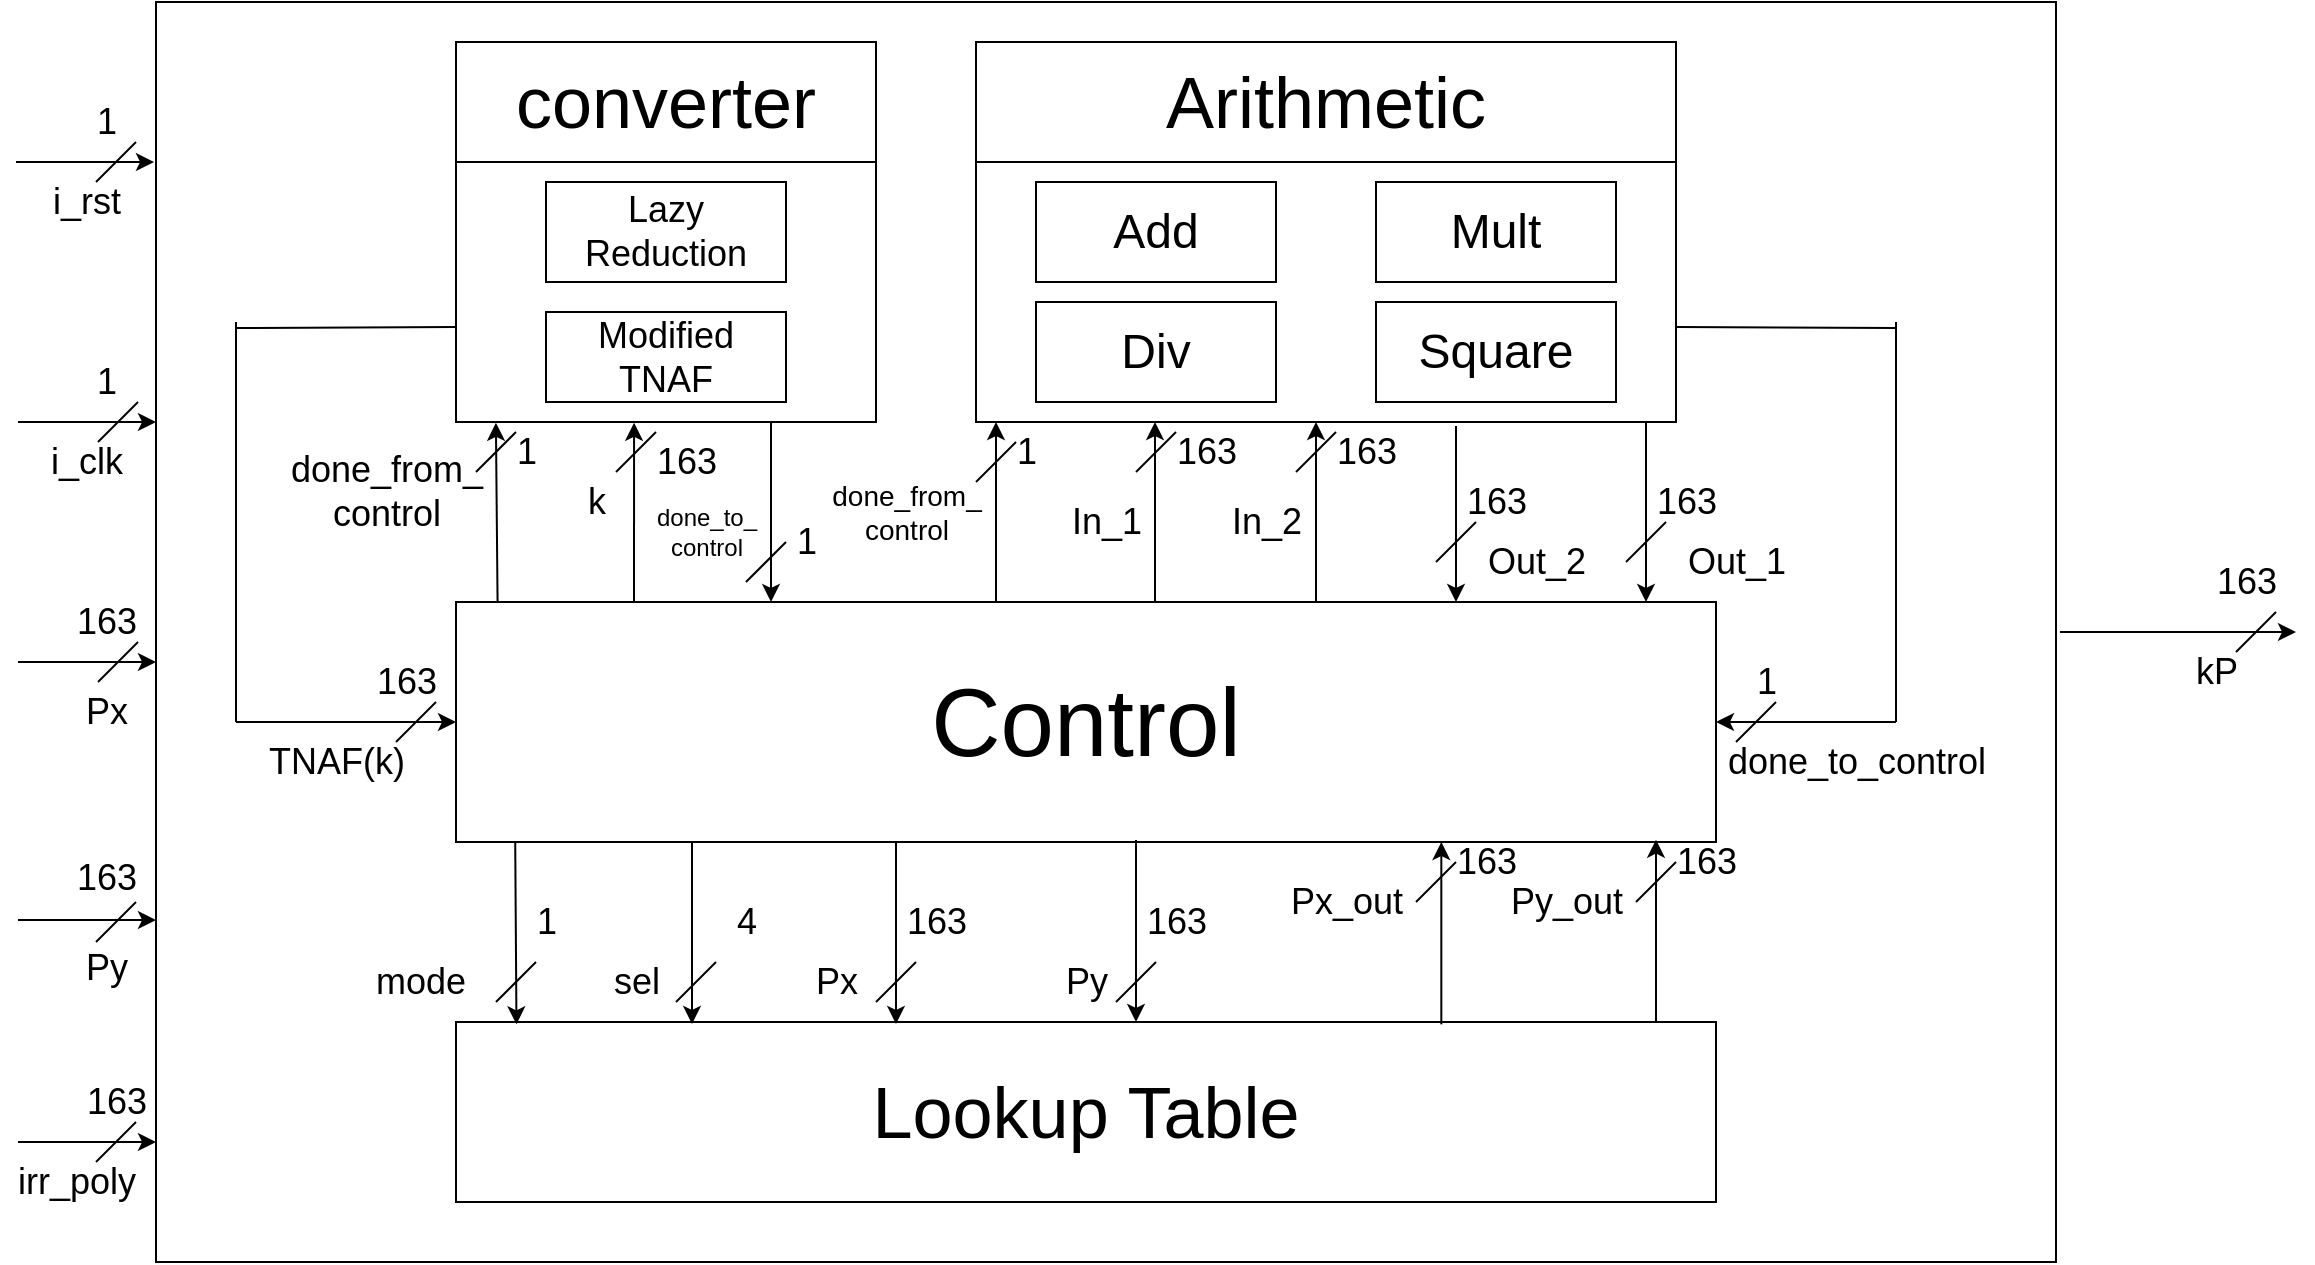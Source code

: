 <mxfile version="13.1.3" type="device"><diagram id="pudro8Gpko1dIJ2xqg-O" name="Page-1"><mxGraphModel dx="1346" dy="737" grid="1" gridSize="10" guides="1" tooltips="1" connect="1" arrows="1" fold="1" page="1" pageScale="1" pageWidth="2339" pageHeight="3300" math="0" shadow="0"><root><mxCell id="0"/><mxCell id="1" parent="0"/><mxCell id="oJzy9NijcjnT3xwwsmX3-109" value="" style="rounded=0;whiteSpace=wrap;html=1;" vertex="1" parent="1"><mxGeometry x="220" y="680" width="950" height="630" as="geometry"/></mxCell><mxCell id="oJzy9NijcjnT3xwwsmX3-1" value="" style="rounded=0;whiteSpace=wrap;html=1;" vertex="1" parent="1"><mxGeometry x="370" y="700" width="210" height="190" as="geometry"/></mxCell><mxCell id="oJzy9NijcjnT3xwwsmX3-2" value="" style="rounded=0;whiteSpace=wrap;html=1;" vertex="1" parent="1"><mxGeometry x="630" y="700" width="350" height="190" as="geometry"/></mxCell><mxCell id="oJzy9NijcjnT3xwwsmX3-3" value="&lt;font style=&quot;font-size: 36px&quot;&gt;Arithmetic&lt;/font&gt;" style="rounded=0;whiteSpace=wrap;html=1;" vertex="1" parent="1"><mxGeometry x="630" y="700" width="350" height="60" as="geometry"/></mxCell><mxCell id="oJzy9NijcjnT3xwwsmX3-4" value="&lt;font style=&quot;font-size: 24px&quot;&gt;Add&lt;/font&gt;" style="rounded=0;whiteSpace=wrap;html=1;" vertex="1" parent="1"><mxGeometry x="660" y="770" width="120" height="50" as="geometry"/></mxCell><mxCell id="oJzy9NijcjnT3xwwsmX3-5" value="&lt;font style=&quot;font-size: 24px&quot;&gt;Mult&lt;/font&gt;" style="rounded=0;whiteSpace=wrap;html=1;" vertex="1" parent="1"><mxGeometry x="830" y="770" width="120" height="50" as="geometry"/></mxCell><mxCell id="oJzy9NijcjnT3xwwsmX3-6" value="&lt;font style=&quot;font-size: 24px&quot;&gt;Div&lt;/font&gt;" style="rounded=0;whiteSpace=wrap;html=1;" vertex="1" parent="1"><mxGeometry x="660" y="830" width="120" height="50" as="geometry"/></mxCell><mxCell id="oJzy9NijcjnT3xwwsmX3-7" value="&lt;font style=&quot;font-size: 24px&quot;&gt;Square&lt;/font&gt;" style="rounded=0;whiteSpace=wrap;html=1;" vertex="1" parent="1"><mxGeometry x="830" y="830" width="120" height="50" as="geometry"/></mxCell><mxCell id="oJzy9NijcjnT3xwwsmX3-8" value="&lt;font style=&quot;font-size: 48px&quot;&gt;Control&lt;/font&gt;" style="rounded=0;whiteSpace=wrap;html=1;" vertex="1" parent="1"><mxGeometry x="370" y="980" width="630" height="120" as="geometry"/></mxCell><mxCell id="oJzy9NijcjnT3xwwsmX3-9" value="&lt;font style=&quot;font-size: 36px&quot;&gt;Lookup Table&lt;/font&gt;" style="rounded=0;whiteSpace=wrap;html=1;" vertex="1" parent="1"><mxGeometry x="370" y="1190" width="630" height="90" as="geometry"/></mxCell><mxCell id="oJzy9NijcjnT3xwwsmX3-24" value="" style="endArrow=classic;html=1;exitX=0.047;exitY=1.001;exitDx=0;exitDy=0;exitPerimeter=0;entryX=0.048;entryY=0.013;entryDx=0;entryDy=0;entryPerimeter=0;" edge="1" parent="1" source="oJzy9NijcjnT3xwwsmX3-8" target="oJzy9NijcjnT3xwwsmX3-9"><mxGeometry width="50" height="50" relative="1" as="geometry"><mxPoint x="660" y="1040" as="sourcePoint"/><mxPoint x="710" y="990" as="targetPoint"/></mxGeometry></mxCell><mxCell id="oJzy9NijcjnT3xwwsmX3-25" value="" style="endArrow=classic;html=1;" edge="1" parent="1"><mxGeometry width="50" height="50" relative="1" as="geometry"><mxPoint x="488" y="1100" as="sourcePoint"/><mxPoint x="488" y="1191" as="targetPoint"/></mxGeometry></mxCell><mxCell id="oJzy9NijcjnT3xwwsmX3-26" value="" style="endArrow=classic;html=1;" edge="1" parent="1"><mxGeometry width="50" height="50" relative="1" as="geometry"><mxPoint x="590" y="1100" as="sourcePoint"/><mxPoint x="590" y="1191" as="targetPoint"/></mxGeometry></mxCell><mxCell id="oJzy9NijcjnT3xwwsmX3-27" value="" style="endArrow=classic;html=1;" edge="1" parent="1"><mxGeometry width="50" height="50" relative="1" as="geometry"><mxPoint x="710" y="1099" as="sourcePoint"/><mxPoint x="710" y="1190" as="targetPoint"/></mxGeometry></mxCell><mxCell id="oJzy9NijcjnT3xwwsmX3-28" value="" style="endArrow=classic;html=1;exitX=0.782;exitY=0.013;exitDx=0;exitDy=0;exitPerimeter=0;entryX=0.782;entryY=1;entryDx=0;entryDy=0;entryPerimeter=0;" edge="1" parent="1" source="oJzy9NijcjnT3xwwsmX3-9" target="oJzy9NijcjnT3xwwsmX3-8"><mxGeometry width="50" height="50" relative="1" as="geometry"><mxPoint x="660" y="1040" as="sourcePoint"/><mxPoint x="858" y="1100" as="targetPoint"/></mxGeometry></mxCell><mxCell id="oJzy9NijcjnT3xwwsmX3-29" value="" style="endArrow=classic;html=1;exitX=0.782;exitY=0.013;exitDx=0;exitDy=0;exitPerimeter=0;entryX=0.782;entryY=1;entryDx=0;entryDy=0;entryPerimeter=0;" edge="1" parent="1"><mxGeometry width="50" height="50" relative="1" as="geometry"><mxPoint x="970.0" y="1190" as="sourcePoint"/><mxPoint x="970.0" y="1098.83" as="targetPoint"/></mxGeometry></mxCell><mxCell id="oJzy9NijcjnT3xwwsmX3-39" value="" style="endArrow=none;html=1;" edge="1" parent="1"><mxGeometry width="50" height="50" relative="1" as="geometry"><mxPoint x="790" y="915" as="sourcePoint"/><mxPoint x="810" y="895" as="targetPoint"/></mxGeometry></mxCell><mxCell id="oJzy9NijcjnT3xwwsmX3-40" value="" style="endArrow=none;html=1;" edge="1" parent="1"><mxGeometry width="50" height="50" relative="1" as="geometry"><mxPoint x="710" y="915" as="sourcePoint"/><mxPoint x="730" y="895" as="targetPoint"/></mxGeometry></mxCell><mxCell id="oJzy9NijcjnT3xwwsmX3-41" value="" style="endArrow=none;html=1;" edge="1" parent="1"><mxGeometry width="50" height="50" relative="1" as="geometry"><mxPoint x="630" y="920" as="sourcePoint"/><mxPoint x="650" y="900" as="targetPoint"/></mxGeometry></mxCell><mxCell id="oJzy9NijcjnT3xwwsmX3-42" value="" style="endArrow=none;html=1;" edge="1" parent="1"><mxGeometry width="50" height="50" relative="1" as="geometry"><mxPoint x="960" y="1130" as="sourcePoint"/><mxPoint x="980" y="1110" as="targetPoint"/></mxGeometry></mxCell><mxCell id="oJzy9NijcjnT3xwwsmX3-43" value="" style="endArrow=none;html=1;" edge="1" parent="1"><mxGeometry width="50" height="50" relative="1" as="geometry"><mxPoint x="850" y="1130" as="sourcePoint"/><mxPoint x="870" y="1110" as="targetPoint"/></mxGeometry></mxCell><mxCell id="oJzy9NijcjnT3xwwsmX3-44" value="" style="endArrow=none;html=1;" edge="1" parent="1"><mxGeometry width="50" height="50" relative="1" as="geometry"><mxPoint x="700" y="1180" as="sourcePoint"/><mxPoint x="720" y="1160" as="targetPoint"/></mxGeometry></mxCell><mxCell id="oJzy9NijcjnT3xwwsmX3-45" value="" style="endArrow=none;html=1;" edge="1" parent="1"><mxGeometry width="50" height="50" relative="1" as="geometry"><mxPoint x="580" y="1180" as="sourcePoint"/><mxPoint x="600" y="1160" as="targetPoint"/></mxGeometry></mxCell><mxCell id="oJzy9NijcjnT3xwwsmX3-46" value="" style="endArrow=none;html=1;" edge="1" parent="1"><mxGeometry width="50" height="50" relative="1" as="geometry"><mxPoint x="480" y="1180" as="sourcePoint"/><mxPoint x="500" y="1160" as="targetPoint"/></mxGeometry></mxCell><mxCell id="oJzy9NijcjnT3xwwsmX3-47" value="" style="endArrow=none;html=1;" edge="1" parent="1"><mxGeometry width="50" height="50" relative="1" as="geometry"><mxPoint x="390" y="1180" as="sourcePoint"/><mxPoint x="410" y="1160" as="targetPoint"/></mxGeometry></mxCell><mxCell id="oJzy9NijcjnT3xwwsmX3-48" value="&lt;font style=&quot;font-size: 18px&quot;&gt;1&lt;/font&gt;" style="text;html=1;align=center;verticalAlign=middle;resizable=0;points=[];autosize=1;" vertex="1" parent="1"><mxGeometry x="400" y="1130" width="30" height="20" as="geometry"/></mxCell><mxCell id="oJzy9NijcjnT3xwwsmX3-49" value="&lt;font style=&quot;font-size: 18px&quot;&gt;mode&lt;/font&gt;" style="text;html=1;align=center;verticalAlign=middle;resizable=0;points=[];autosize=1;" vertex="1" parent="1"><mxGeometry x="322" y="1160" width="60" height="20" as="geometry"/></mxCell><mxCell id="oJzy9NijcjnT3xwwsmX3-50" value="&lt;font style=&quot;font-size: 18px&quot;&gt;4&lt;/font&gt;" style="text;html=1;align=center;verticalAlign=middle;resizable=0;points=[];autosize=1;" vertex="1" parent="1"><mxGeometry x="500" y="1130" width="30" height="20" as="geometry"/></mxCell><mxCell id="oJzy9NijcjnT3xwwsmX3-51" value="&lt;font style=&quot;font-size: 18px&quot;&gt;sel&lt;/font&gt;" style="text;html=1;align=center;verticalAlign=middle;resizable=0;points=[];autosize=1;" vertex="1" parent="1"><mxGeometry x="440" y="1160" width="40" height="20" as="geometry"/></mxCell><mxCell id="oJzy9NijcjnT3xwwsmX3-52" value="&lt;font style=&quot;font-size: 18px&quot;&gt;Px&lt;/font&gt;" style="text;html=1;align=center;verticalAlign=middle;resizable=0;points=[];autosize=1;" vertex="1" parent="1"><mxGeometry x="540" y="1160" width="40" height="20" as="geometry"/></mxCell><mxCell id="oJzy9NijcjnT3xwwsmX3-53" value="&lt;font style=&quot;font-size: 18px&quot;&gt;Py&lt;/font&gt;" style="text;html=1;align=center;verticalAlign=middle;resizable=0;points=[];autosize=1;" vertex="1" parent="1"><mxGeometry x="665" y="1160" width="40" height="20" as="geometry"/></mxCell><mxCell id="oJzy9NijcjnT3xwwsmX3-54" value="&lt;font style=&quot;font-size: 18px&quot;&gt;163&lt;/font&gt;" style="text;html=1;align=center;verticalAlign=middle;resizable=0;points=[];autosize=1;" vertex="1" parent="1"><mxGeometry x="585" y="1130" width="50" height="20" as="geometry"/></mxCell><mxCell id="oJzy9NijcjnT3xwwsmX3-55" value="&lt;font style=&quot;font-size: 18px&quot;&gt;163&lt;/font&gt;" style="text;html=1;align=center;verticalAlign=middle;resizable=0;points=[];autosize=1;" vertex="1" parent="1"><mxGeometry x="705" y="1130" width="50" height="20" as="geometry"/></mxCell><mxCell id="oJzy9NijcjnT3xwwsmX3-57" value="&lt;font style=&quot;font-size: 18px&quot;&gt;Px_out&lt;/font&gt;" style="text;html=1;align=center;verticalAlign=middle;resizable=0;points=[];autosize=1;" vertex="1" parent="1"><mxGeometry x="780" y="1120" width="70" height="20" as="geometry"/></mxCell><mxCell id="oJzy9NijcjnT3xwwsmX3-58" value="&lt;font style=&quot;font-size: 18px&quot;&gt;Py_out&lt;/font&gt;" style="text;html=1;align=center;verticalAlign=middle;resizable=0;points=[];autosize=1;" vertex="1" parent="1"><mxGeometry x="890" y="1120" width="70" height="20" as="geometry"/></mxCell><mxCell id="oJzy9NijcjnT3xwwsmX3-59" value="&lt;font style=&quot;font-size: 18px&quot;&gt;163&lt;/font&gt;" style="text;html=1;align=center;verticalAlign=middle;resizable=0;points=[];autosize=1;" vertex="1" parent="1"><mxGeometry x="970" y="1100" width="50" height="20" as="geometry"/></mxCell><mxCell id="oJzy9NijcjnT3xwwsmX3-60" value="&lt;font style=&quot;font-size: 18px&quot;&gt;163&lt;/font&gt;" style="text;html=1;align=center;verticalAlign=middle;resizable=0;points=[];autosize=1;" vertex="1" parent="1"><mxGeometry x="860" y="1100" width="50" height="20" as="geometry"/></mxCell><mxCell id="oJzy9NijcjnT3xwwsmX3-61" value="" style="endArrow=classic;html=1;" edge="1" parent="1"><mxGeometry width="50" height="50" relative="1" as="geometry"><mxPoint x="640" y="980" as="sourcePoint"/><mxPoint x="640" y="890" as="targetPoint"/></mxGeometry></mxCell><mxCell id="oJzy9NijcjnT3xwwsmX3-62" value="" style="endArrow=classic;html=1;" edge="1" parent="1"><mxGeometry width="50" height="50" relative="1" as="geometry"><mxPoint x="719.5" y="980" as="sourcePoint"/><mxPoint x="719.5" y="890" as="targetPoint"/></mxGeometry></mxCell><mxCell id="oJzy9NijcjnT3xwwsmX3-63" value="" style="endArrow=classic;html=1;" edge="1" parent="1"><mxGeometry width="50" height="50" relative="1" as="geometry"><mxPoint x="800" y="980" as="sourcePoint"/><mxPoint x="800" y="890" as="targetPoint"/></mxGeometry></mxCell><mxCell id="oJzy9NijcjnT3xwwsmX3-64" value="" style="endArrow=classic;html=1;" edge="1" parent="1"><mxGeometry width="50" height="50" relative="1" as="geometry"><mxPoint x="870" y="892" as="sourcePoint"/><mxPoint x="870" y="980" as="targetPoint"/></mxGeometry></mxCell><mxCell id="oJzy9NijcjnT3xwwsmX3-65" value="" style="endArrow=classic;html=1;" edge="1" parent="1"><mxGeometry width="50" height="50" relative="1" as="geometry"><mxPoint x="965" y="890" as="sourcePoint"/><mxPoint x="965" y="980" as="targetPoint"/></mxGeometry></mxCell><mxCell id="oJzy9NijcjnT3xwwsmX3-68" value="" style="endArrow=none;html=1;exitX=1;exitY=0.75;exitDx=0;exitDy=0;" edge="1" parent="1" source="oJzy9NijcjnT3xwwsmX3-2"><mxGeometry width="50" height="50" relative="1" as="geometry"><mxPoint x="700" y="1040" as="sourcePoint"/><mxPoint x="1090" y="843" as="targetPoint"/></mxGeometry></mxCell><mxCell id="oJzy9NijcjnT3xwwsmX3-69" value="" style="endArrow=none;html=1;" edge="1" parent="1"><mxGeometry width="50" height="50" relative="1" as="geometry"><mxPoint x="1090" y="1040" as="sourcePoint"/><mxPoint x="1090" y="840" as="targetPoint"/></mxGeometry></mxCell><mxCell id="oJzy9NijcjnT3xwwsmX3-70" value="" style="endArrow=classic;html=1;entryX=1;entryY=0.5;entryDx=0;entryDy=0;" edge="1" parent="1" target="oJzy9NijcjnT3xwwsmX3-8"><mxGeometry width="50" height="50" relative="1" as="geometry"><mxPoint x="1090" y="1040" as="sourcePoint"/><mxPoint x="750" y="990" as="targetPoint"/></mxGeometry></mxCell><mxCell id="oJzy9NijcjnT3xwwsmX3-71" value="" style="endArrow=none;html=1;" edge="1" parent="1"><mxGeometry width="50" height="50" relative="1" as="geometry"><mxPoint x="1010" y="1050" as="sourcePoint"/><mxPoint x="1030" y="1030" as="targetPoint"/></mxGeometry></mxCell><mxCell id="oJzy9NijcjnT3xwwsmX3-72" value="" style="endArrow=none;html=1;" edge="1" parent="1"><mxGeometry width="50" height="50" relative="1" as="geometry"><mxPoint x="955" y="960" as="sourcePoint"/><mxPoint x="975" y="940" as="targetPoint"/></mxGeometry></mxCell><mxCell id="oJzy9NijcjnT3xwwsmX3-73" value="" style="endArrow=none;html=1;" edge="1" parent="1"><mxGeometry width="50" height="50" relative="1" as="geometry"><mxPoint x="860" y="960" as="sourcePoint"/><mxPoint x="880" y="940" as="targetPoint"/></mxGeometry></mxCell><mxCell id="oJzy9NijcjnT3xwwsmX3-74" value="&lt;font style=&quot;font-size: 18px&quot;&gt;1&lt;/font&gt;" style="text;html=1;align=center;verticalAlign=middle;resizable=0;points=[];autosize=1;" vertex="1" parent="1"><mxGeometry x="1010" y="1010" width="30" height="20" as="geometry"/></mxCell><mxCell id="oJzy9NijcjnT3xwwsmX3-75" value="&lt;font style=&quot;font-size: 18px&quot;&gt;done_to_control&lt;/font&gt;" style="text;html=1;align=center;verticalAlign=middle;resizable=0;points=[];autosize=1;" vertex="1" parent="1"><mxGeometry x="1000" y="1050" width="140" height="20" as="geometry"/></mxCell><mxCell id="oJzy9NijcjnT3xwwsmX3-76" value="&lt;font style=&quot;font-size: 18px&quot;&gt;163&lt;/font&gt;" style="text;html=1;align=center;verticalAlign=middle;resizable=0;points=[];autosize=1;" vertex="1" parent="1"><mxGeometry x="960" y="920" width="50" height="20" as="geometry"/></mxCell><mxCell id="oJzy9NijcjnT3xwwsmX3-77" value="&lt;font style=&quot;font-size: 18px&quot;&gt;163&lt;/font&gt;" style="text;html=1;align=center;verticalAlign=middle;resizable=0;points=[];autosize=1;" vertex="1" parent="1"><mxGeometry x="865" y="920" width="50" height="20" as="geometry"/></mxCell><mxCell id="oJzy9NijcjnT3xwwsmX3-78" value="&lt;font style=&quot;font-size: 18px&quot;&gt;163&lt;/font&gt;" style="text;html=1;align=center;verticalAlign=middle;resizable=0;points=[];autosize=1;" vertex="1" parent="1"><mxGeometry x="800" y="895" width="50" height="20" as="geometry"/></mxCell><mxCell id="oJzy9NijcjnT3xwwsmX3-79" value="&lt;font style=&quot;font-size: 18px&quot;&gt;163&lt;/font&gt;" style="text;html=1;align=center;verticalAlign=middle;resizable=0;points=[];autosize=1;" vertex="1" parent="1"><mxGeometry x="720" y="895" width="50" height="20" as="geometry"/></mxCell><mxCell id="oJzy9NijcjnT3xwwsmX3-81" value="&lt;font style=&quot;font-size: 18px&quot;&gt;Out_2&lt;/font&gt;" style="text;html=1;align=center;verticalAlign=middle;resizable=0;points=[];autosize=1;" vertex="1" parent="1"><mxGeometry x="880" y="950" width="60" height="20" as="geometry"/></mxCell><mxCell id="oJzy9NijcjnT3xwwsmX3-82" value="&lt;font style=&quot;font-size: 18px&quot;&gt;Out_1&lt;/font&gt;" style="text;html=1;align=center;verticalAlign=middle;resizable=0;points=[];autosize=1;" vertex="1" parent="1"><mxGeometry x="980" y="950" width="60" height="20" as="geometry"/></mxCell><mxCell id="oJzy9NijcjnT3xwwsmX3-83" value="&lt;font style=&quot;font-size: 18px&quot;&gt;In_2&lt;/font&gt;" style="text;html=1;align=center;verticalAlign=middle;resizable=0;points=[];autosize=1;" vertex="1" parent="1"><mxGeometry x="750" y="930" width="50" height="20" as="geometry"/></mxCell><mxCell id="oJzy9NijcjnT3xwwsmX3-84" value="&lt;font style=&quot;font-size: 18px&quot;&gt;In_1&lt;/font&gt;" style="text;html=1;align=center;verticalAlign=middle;resizable=0;points=[];autosize=1;" vertex="1" parent="1"><mxGeometry x="670" y="930" width="50" height="20" as="geometry"/></mxCell><mxCell id="oJzy9NijcjnT3xwwsmX3-85" value="&lt;font style=&quot;font-size: 14px&quot;&gt;done_from_&lt;br&gt;control&lt;/font&gt;" style="text;html=1;align=center;verticalAlign=middle;resizable=0;points=[];autosize=1;" vertex="1" parent="1"><mxGeometry x="550" y="920" width="90" height="30" as="geometry"/></mxCell><mxCell id="oJzy9NijcjnT3xwwsmX3-86" value="&lt;font style=&quot;font-size: 18px&quot;&gt;1&lt;/font&gt;" style="text;html=1;align=center;verticalAlign=middle;resizable=0;points=[];autosize=1;" vertex="1" parent="1"><mxGeometry x="640" y="895" width="30" height="20" as="geometry"/></mxCell><mxCell id="oJzy9NijcjnT3xwwsmX3-87" value="&lt;span style=&quot;font-size: 36px&quot;&gt;converter&lt;/span&gt;" style="rounded=0;whiteSpace=wrap;html=1;" vertex="1" parent="1"><mxGeometry x="370" y="700" width="210" height="60" as="geometry"/></mxCell><mxCell id="oJzy9NijcjnT3xwwsmX3-88" value="&lt;font style=&quot;font-size: 18px&quot;&gt;Lazy Reduction&lt;/font&gt;" style="rounded=0;whiteSpace=wrap;html=1;" vertex="1" parent="1"><mxGeometry x="415" y="770" width="120" height="50" as="geometry"/></mxCell><mxCell id="oJzy9NijcjnT3xwwsmX3-89" value="&lt;font style=&quot;font-size: 18px&quot;&gt;Modified TNAF&lt;/font&gt;" style="rounded=0;whiteSpace=wrap;html=1;" vertex="1" parent="1"><mxGeometry x="415" y="835" width="120" height="45" as="geometry"/></mxCell><mxCell id="oJzy9NijcjnT3xwwsmX3-90" value="" style="endArrow=classic;html=1;exitX=0.033;exitY=0.004;exitDx=0;exitDy=0;exitPerimeter=0;entryX=0.095;entryY=1.002;entryDx=0;entryDy=0;entryPerimeter=0;" edge="1" parent="1" source="oJzy9NijcjnT3xwwsmX3-8" target="oJzy9NijcjnT3xwwsmX3-1"><mxGeometry width="50" height="50" relative="1" as="geometry"><mxPoint x="700" y="1000" as="sourcePoint"/><mxPoint x="750" y="950" as="targetPoint"/></mxGeometry></mxCell><mxCell id="oJzy9NijcjnT3xwwsmX3-92" value="" style="endArrow=none;html=1;" edge="1" parent="1"><mxGeometry width="50" height="50" relative="1" as="geometry"><mxPoint x="340" y="1050" as="sourcePoint"/><mxPoint x="360" y="1030" as="targetPoint"/></mxGeometry></mxCell><mxCell id="oJzy9NijcjnT3xwwsmX3-93" value="" style="endArrow=none;html=1;" edge="1" parent="1"><mxGeometry width="50" height="50" relative="1" as="geometry"><mxPoint x="515" y="970" as="sourcePoint"/><mxPoint x="535" y="950" as="targetPoint"/></mxGeometry></mxCell><mxCell id="oJzy9NijcjnT3xwwsmX3-94" value="" style="endArrow=none;html=1;" edge="1" parent="1"><mxGeometry width="50" height="50" relative="1" as="geometry"><mxPoint x="450" y="915" as="sourcePoint"/><mxPoint x="470" y="895" as="targetPoint"/></mxGeometry></mxCell><mxCell id="oJzy9NijcjnT3xwwsmX3-95" value="" style="endArrow=none;html=1;" edge="1" parent="1"><mxGeometry width="50" height="50" relative="1" as="geometry"><mxPoint x="380" y="915" as="sourcePoint"/><mxPoint x="400" y="895" as="targetPoint"/></mxGeometry></mxCell><mxCell id="oJzy9NijcjnT3xwwsmX3-96" value="&lt;font style=&quot;font-size: 18px&quot;&gt;1&lt;/font&gt;" style="text;html=1;align=center;verticalAlign=middle;resizable=0;points=[];autosize=1;" vertex="1" parent="1"><mxGeometry x="390" y="895" width="30" height="20" as="geometry"/></mxCell><mxCell id="oJzy9NijcjnT3xwwsmX3-97" value="&lt;font style=&quot;font-size: 18px&quot;&gt;done_from_&lt;br&gt;control&lt;/font&gt;" style="text;html=1;align=center;verticalAlign=middle;resizable=0;points=[];autosize=1;" vertex="1" parent="1"><mxGeometry x="280" y="910" width="110" height="30" as="geometry"/></mxCell><mxCell id="oJzy9NijcjnT3xwwsmX3-98" value="" style="endArrow=classic;html=1;entryX=0.424;entryY=1.002;entryDx=0;entryDy=0;entryPerimeter=0;" edge="1" parent="1" target="oJzy9NijcjnT3xwwsmX3-1"><mxGeometry width="50" height="50" relative="1" as="geometry"><mxPoint x="459" y="980" as="sourcePoint"/><mxPoint x="750" y="950" as="targetPoint"/></mxGeometry></mxCell><mxCell id="oJzy9NijcjnT3xwwsmX3-99" value="&lt;font style=&quot;font-size: 18px&quot;&gt;163&lt;/font&gt;" style="text;html=1;align=center;verticalAlign=middle;resizable=0;points=[];autosize=1;" vertex="1" parent="1"><mxGeometry x="460" y="900" width="50" height="20" as="geometry"/></mxCell><mxCell id="oJzy9NijcjnT3xwwsmX3-100" value="&lt;font style=&quot;font-size: 18px&quot;&gt;k&lt;/font&gt;" style="text;html=1;align=center;verticalAlign=middle;resizable=0;points=[];autosize=1;" vertex="1" parent="1"><mxGeometry x="430" y="920" width="20" height="20" as="geometry"/></mxCell><mxCell id="oJzy9NijcjnT3xwwsmX3-101" value="" style="endArrow=none;html=1;exitX=0;exitY=0.75;exitDx=0;exitDy=0;" edge="1" parent="1" source="oJzy9NijcjnT3xwwsmX3-1"><mxGeometry width="50" height="50" relative="1" as="geometry"><mxPoint x="700" y="1000" as="sourcePoint"/><mxPoint x="260" y="843" as="targetPoint"/></mxGeometry></mxCell><mxCell id="oJzy9NijcjnT3xwwsmX3-102" value="" style="endArrow=none;html=1;" edge="1" parent="1"><mxGeometry width="50" height="50" relative="1" as="geometry"><mxPoint x="260" y="840" as="sourcePoint"/><mxPoint x="260" y="1040" as="targetPoint"/></mxGeometry></mxCell><mxCell id="oJzy9NijcjnT3xwwsmX3-103" value="" style="endArrow=classic;html=1;entryX=0;entryY=0.5;entryDx=0;entryDy=0;" edge="1" parent="1" target="oJzy9NijcjnT3xwwsmX3-8"><mxGeometry width="50" height="50" relative="1" as="geometry"><mxPoint x="260" y="1040" as="sourcePoint"/><mxPoint x="750" y="950" as="targetPoint"/></mxGeometry></mxCell><mxCell id="oJzy9NijcjnT3xwwsmX3-104" value="" style="endArrow=classic;html=1;exitX=0.75;exitY=1;exitDx=0;exitDy=0;entryX=0.25;entryY=0;entryDx=0;entryDy=0;" edge="1" parent="1" source="oJzy9NijcjnT3xwwsmX3-1" target="oJzy9NijcjnT3xwwsmX3-8"><mxGeometry width="50" height="50" relative="1" as="geometry"><mxPoint x="700" y="1000" as="sourcePoint"/><mxPoint x="750" y="950" as="targetPoint"/></mxGeometry></mxCell><mxCell id="oJzy9NijcjnT3xwwsmX3-105" value="&lt;font style=&quot;font-size: 12px&quot;&gt;done_to_&lt;br&gt;control&lt;/font&gt;" style="text;html=1;align=center;verticalAlign=middle;resizable=0;points=[];autosize=1;" vertex="1" parent="1"><mxGeometry x="460" y="930" width="70" height="30" as="geometry"/></mxCell><mxCell id="oJzy9NijcjnT3xwwsmX3-106" value="&lt;font style=&quot;font-size: 18px&quot;&gt;1&lt;/font&gt;" style="text;html=1;align=center;verticalAlign=middle;resizable=0;points=[];autosize=1;" vertex="1" parent="1"><mxGeometry x="530" y="940" width="30" height="20" as="geometry"/></mxCell><mxCell id="oJzy9NijcjnT3xwwsmX3-107" value="&lt;font style=&quot;font-size: 18px&quot;&gt;TNAF(k)&lt;/font&gt;" style="text;html=1;align=center;verticalAlign=middle;resizable=0;points=[];autosize=1;" vertex="1" parent="1"><mxGeometry x="270" y="1050" width="80" height="20" as="geometry"/></mxCell><mxCell id="oJzy9NijcjnT3xwwsmX3-108" value="&lt;font style=&quot;font-size: 18px&quot;&gt;163&lt;/font&gt;" style="text;html=1;align=center;verticalAlign=middle;resizable=0;points=[];autosize=1;" vertex="1" parent="1"><mxGeometry x="320" y="1010" width="50" height="20" as="geometry"/></mxCell><mxCell id="oJzy9NijcjnT3xwwsmX3-110" value="" style="endArrow=classic;html=1;" edge="1" parent="1"><mxGeometry width="50" height="50" relative="1" as="geometry"><mxPoint x="150" y="760" as="sourcePoint"/><mxPoint x="219" y="760" as="targetPoint"/></mxGeometry></mxCell><mxCell id="oJzy9NijcjnT3xwwsmX3-111" value="" style="endArrow=none;html=1;" edge="1" parent="1"><mxGeometry width="50" height="50" relative="1" as="geometry"><mxPoint x="190" y="770" as="sourcePoint"/><mxPoint x="210" y="750" as="targetPoint"/></mxGeometry></mxCell><mxCell id="oJzy9NijcjnT3xwwsmX3-117" value="" style="endArrow=none;html=1;" edge="1" parent="1"><mxGeometry width="50" height="50" relative="1" as="geometry"><mxPoint x="190" y="1260" as="sourcePoint"/><mxPoint x="210" y="1240" as="targetPoint"/></mxGeometry></mxCell><mxCell id="oJzy9NijcjnT3xwwsmX3-118" value="" style="endArrow=none;html=1;" edge="1" parent="1"><mxGeometry width="50" height="50" relative="1" as="geometry"><mxPoint x="190" y="1150" as="sourcePoint"/><mxPoint x="210" y="1130" as="targetPoint"/></mxGeometry></mxCell><mxCell id="oJzy9NijcjnT3xwwsmX3-119" value="" style="endArrow=classic;html=1;" edge="1" parent="1"><mxGeometry width="50" height="50" relative="1" as="geometry"><mxPoint x="151" y="890" as="sourcePoint"/><mxPoint x="220" y="890" as="targetPoint"/></mxGeometry></mxCell><mxCell id="oJzy9NijcjnT3xwwsmX3-120" value="" style="endArrow=none;html=1;" edge="1" parent="1"><mxGeometry width="50" height="50" relative="1" as="geometry"><mxPoint x="191" y="900" as="sourcePoint"/><mxPoint x="211" y="880" as="targetPoint"/></mxGeometry></mxCell><mxCell id="oJzy9NijcjnT3xwwsmX3-121" value="" style="endArrow=classic;html=1;" edge="1" parent="1"><mxGeometry width="50" height="50" relative="1" as="geometry"><mxPoint x="151" y="1250" as="sourcePoint"/><mxPoint x="220" y="1250" as="targetPoint"/></mxGeometry></mxCell><mxCell id="oJzy9NijcjnT3xwwsmX3-123" value="" style="endArrow=classic;html=1;" edge="1" parent="1"><mxGeometry width="50" height="50" relative="1" as="geometry"><mxPoint x="151" y="1139" as="sourcePoint"/><mxPoint x="220" y="1139" as="targetPoint"/></mxGeometry></mxCell><mxCell id="oJzy9NijcjnT3xwwsmX3-125" value="" style="endArrow=classic;html=1;" edge="1" parent="1"><mxGeometry width="50" height="50" relative="1" as="geometry"><mxPoint x="151" y="1010" as="sourcePoint"/><mxPoint x="220" y="1010" as="targetPoint"/></mxGeometry></mxCell><mxCell id="oJzy9NijcjnT3xwwsmX3-126" value="" style="endArrow=none;html=1;" edge="1" parent="1"><mxGeometry width="50" height="50" relative="1" as="geometry"><mxPoint x="191" y="1020" as="sourcePoint"/><mxPoint x="211" y="1000" as="targetPoint"/></mxGeometry></mxCell><mxCell id="oJzy9NijcjnT3xwwsmX3-127" value="&lt;font style=&quot;font-size: 18px&quot;&gt;1&lt;/font&gt;" style="text;html=1;align=center;verticalAlign=middle;resizable=0;points=[];autosize=1;" vertex="1" parent="1"><mxGeometry x="180" y="730" width="30" height="20" as="geometry"/></mxCell><mxCell id="oJzy9NijcjnT3xwwsmX3-128" value="&lt;font style=&quot;font-size: 18px&quot;&gt;1&lt;/font&gt;" style="text;html=1;align=center;verticalAlign=middle;resizable=0;points=[];autosize=1;" vertex="1" parent="1"><mxGeometry x="180" y="860" width="30" height="20" as="geometry"/></mxCell><mxCell id="oJzy9NijcjnT3xwwsmX3-129" value="&lt;font style=&quot;font-size: 18px&quot;&gt;i_rst&lt;/font&gt;" style="text;html=1;align=center;verticalAlign=middle;resizable=0;points=[];autosize=1;" vertex="1" parent="1"><mxGeometry x="160" y="770" width="50" height="20" as="geometry"/></mxCell><mxCell id="oJzy9NijcjnT3xwwsmX3-130" value="&lt;font style=&quot;font-size: 18px&quot;&gt;i_clk&lt;/font&gt;" style="text;html=1;align=center;verticalAlign=middle;resizable=0;points=[];autosize=1;" vertex="1" parent="1"><mxGeometry x="160" y="900" width="50" height="20" as="geometry"/></mxCell><mxCell id="oJzy9NijcjnT3xwwsmX3-131" value="&lt;font style=&quot;font-size: 18px&quot;&gt;163&lt;/font&gt;" style="text;html=1;align=center;verticalAlign=middle;resizable=0;points=[];autosize=1;" vertex="1" parent="1"><mxGeometry x="170" y="980" width="50" height="20" as="geometry"/></mxCell><mxCell id="oJzy9NijcjnT3xwwsmX3-133" value="&lt;font style=&quot;font-size: 18px&quot;&gt;Px&lt;/font&gt;" style="text;html=1;align=center;verticalAlign=middle;resizable=0;points=[];autosize=1;" vertex="1" parent="1"><mxGeometry x="175" y="1025" width="40" height="20" as="geometry"/></mxCell><mxCell id="oJzy9NijcjnT3xwwsmX3-134" value="&lt;font style=&quot;font-size: 18px&quot;&gt;163&lt;/font&gt;" style="text;html=1;align=center;verticalAlign=middle;resizable=0;points=[];autosize=1;" vertex="1" parent="1"><mxGeometry x="170" y="1107.5" width="50" height="20" as="geometry"/></mxCell><mxCell id="oJzy9NijcjnT3xwwsmX3-135" value="&lt;font style=&quot;font-size: 18px&quot;&gt;Py&lt;/font&gt;" style="text;html=1;align=center;verticalAlign=middle;resizable=0;points=[];autosize=1;" vertex="1" parent="1"><mxGeometry x="175" y="1152.5" width="40" height="20" as="geometry"/></mxCell><mxCell id="oJzy9NijcjnT3xwwsmX3-136" value="&lt;font style=&quot;font-size: 18px&quot;&gt;163&lt;/font&gt;" style="text;html=1;align=center;verticalAlign=middle;resizable=0;points=[];autosize=1;" vertex="1" parent="1"><mxGeometry x="175" y="1220" width="50" height="20" as="geometry"/></mxCell><mxCell id="oJzy9NijcjnT3xwwsmX3-137" value="&lt;font style=&quot;font-size: 18px&quot;&gt;irr_poly&lt;/font&gt;" style="text;html=1;align=center;verticalAlign=middle;resizable=0;points=[];autosize=1;" vertex="1" parent="1"><mxGeometry x="145" y="1260" width="70" height="20" as="geometry"/></mxCell><mxCell id="oJzy9NijcjnT3xwwsmX3-142" value="" style="endArrow=classic;html=1;" edge="1" parent="1"><mxGeometry width="50" height="50" relative="1" as="geometry"><mxPoint x="1172" y="995" as="sourcePoint"/><mxPoint x="1290" y="995" as="targetPoint"/></mxGeometry></mxCell><mxCell id="oJzy9NijcjnT3xwwsmX3-143" value="&lt;font style=&quot;font-size: 18px&quot;&gt;163&lt;/font&gt;" style="text;html=1;align=center;verticalAlign=middle;resizable=0;points=[];autosize=1;" vertex="1" parent="1"><mxGeometry x="1240" y="960" width="50" height="20" as="geometry"/></mxCell><mxCell id="oJzy9NijcjnT3xwwsmX3-144" value="" style="endArrow=none;html=1;" edge="1" parent="1"><mxGeometry width="50" height="50" relative="1" as="geometry"><mxPoint x="1260" y="1005" as="sourcePoint"/><mxPoint x="1280" y="985" as="targetPoint"/></mxGeometry></mxCell><mxCell id="oJzy9NijcjnT3xwwsmX3-145" value="&lt;font style=&quot;font-size: 18px&quot;&gt;kP&lt;/font&gt;" style="text;html=1;align=center;verticalAlign=middle;resizable=0;points=[];autosize=1;" vertex="1" parent="1"><mxGeometry x="1230" y="1005" width="40" height="20" as="geometry"/></mxCell></root></mxGraphModel></diagram></mxfile>